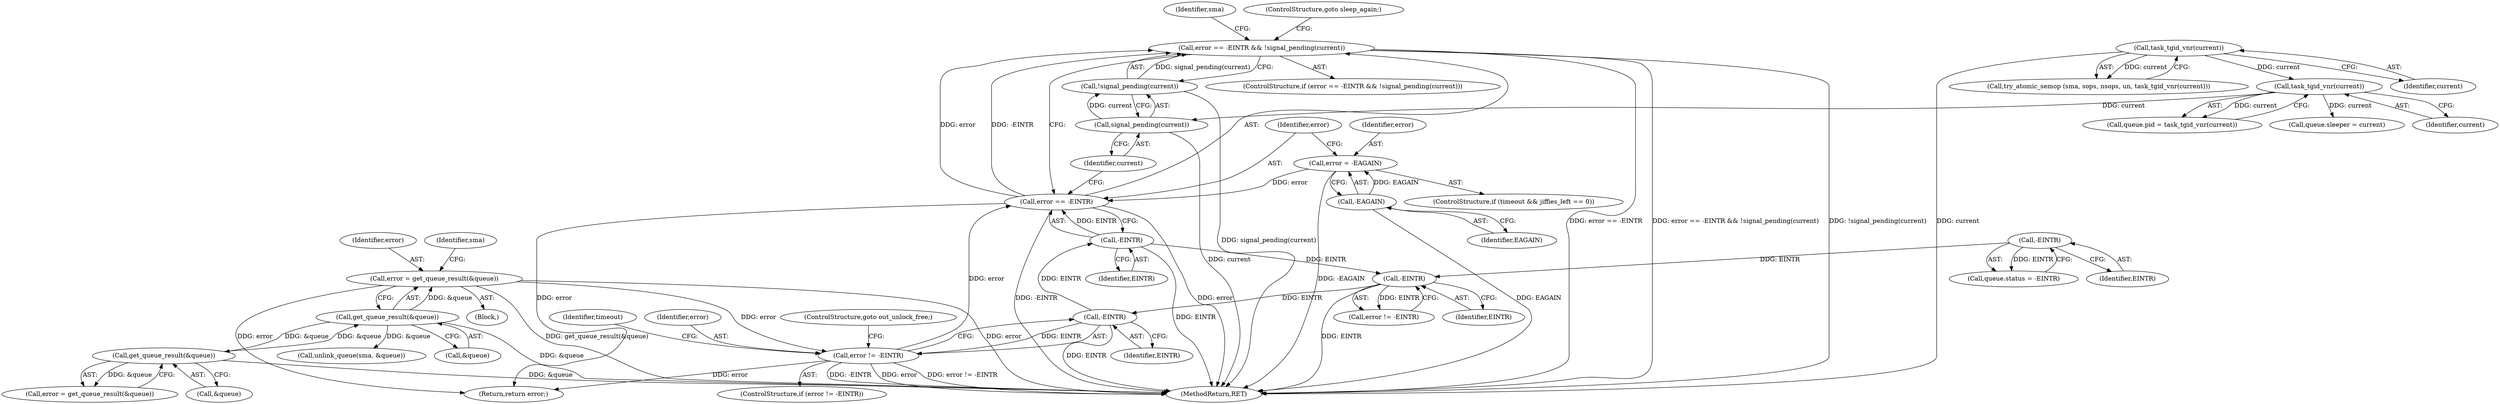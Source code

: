digraph "0_linux_6062a8dc0517bce23e3c2f7d2fea5e22411269a3_0@API" {
"1000604" [label="(Call,error == -EINTR && !signal_pending(current))"];
"1000605" [label="(Call,error == -EINTR)"];
"1000587" [label="(Call,error != -EINTR)"];
"1000576" [label="(Call,error = get_queue_result(&queue))"];
"1000578" [label="(Call,get_queue_result(&queue))"];
"1000556" [label="(Call,get_queue_result(&queue))"];
"1000589" [label="(Call,-EINTR)"];
"1000562" [label="(Call,-EINTR)"];
"1000530" [label="(Call,-EINTR)"];
"1000607" [label="(Call,-EINTR)"];
"1000599" [label="(Call,error = -EAGAIN)"];
"1000601" [label="(Call,-EAGAIN)"];
"1000609" [label="(Call,!signal_pending(current))"];
"1000610" [label="(Call,signal_pending(current))"];
"1000455" [label="(Call,task_tgid_vnr(current))"];
"1000415" [label="(Call,task_tgid_vnr(current))"];
"1000560" [label="(Call,error != -EINTR)"];
"1000605" [label="(Call,error == -EINTR)"];
"1000576" [label="(Call,error = get_queue_result(&queue))"];
"1000526" [label="(Call,queue.status = -EINTR)"];
"1000532" [label="(Call,queue.sleeper = current)"];
"1000613" [label="(Call,unlink_queue(sma, &queue))"];
"1000610" [label="(Call,signal_pending(current))"];
"1000455" [label="(Call,task_tgid_vnr(current))"];
"1000599" [label="(Call,error = -EAGAIN)"];
"1000589" [label="(Call,-EINTR)"];
"1000592" [label="(ControlStructure,goto out_unlock_free;)"];
"1000600" [label="(Identifier,error)"];
"1000608" [label="(Identifier,EINTR)"];
"1000416" [label="(Identifier,current)"];
"1000583" [label="(Identifier,sma)"];
"1000632" [label="(Return,return error;)"];
"1000119" [label="(Block,)"];
"1000557" [label="(Call,&queue)"];
"1000578" [label="(Call,get_queue_result(&queue))"];
"1000595" [label="(Identifier,timeout)"];
"1000604" [label="(Call,error == -EINTR && !signal_pending(current))"];
"1000606" [label="(Identifier,error)"];
"1000531" [label="(Identifier,EINTR)"];
"1000554" [label="(Call,error = get_queue_result(&queue))"];
"1000609" [label="(Call,!signal_pending(current))"];
"1000415" [label="(Call,task_tgid_vnr(current))"];
"1000410" [label="(Call,try_atomic_semop (sma, sops, nsops, un, task_tgid_vnr(current)))"];
"1000588" [label="(Identifier,error)"];
"1000601" [label="(Call,-EAGAIN)"];
"1000587" [label="(Call,error != -EINTR)"];
"1000577" [label="(Identifier,error)"];
"1000611" [label="(Identifier,current)"];
"1000614" [label="(Identifier,sma)"];
"1000593" [label="(ControlStructure,if (timeout && jiffies_left == 0))"];
"1000579" [label="(Call,&queue)"];
"1000607" [label="(Call,-EINTR)"];
"1000556" [label="(Call,get_queue_result(&queue))"];
"1000530" [label="(Call,-EINTR)"];
"1000456" [label="(Identifier,current)"];
"1000612" [label="(ControlStructure,goto sleep_again;)"];
"1000634" [label="(MethodReturn,RET)"];
"1000586" [label="(ControlStructure,if (error != -EINTR))"];
"1000562" [label="(Call,-EINTR)"];
"1000563" [label="(Identifier,EINTR)"];
"1000602" [label="(Identifier,EAGAIN)"];
"1000590" [label="(Identifier,EINTR)"];
"1000451" [label="(Call,queue.pid = task_tgid_vnr(current))"];
"1000603" [label="(ControlStructure,if (error == -EINTR && !signal_pending(current)))"];
"1000604" -> "1000603"  [label="AST: "];
"1000604" -> "1000605"  [label="CFG: "];
"1000604" -> "1000609"  [label="CFG: "];
"1000605" -> "1000604"  [label="AST: "];
"1000609" -> "1000604"  [label="AST: "];
"1000612" -> "1000604"  [label="CFG: "];
"1000614" -> "1000604"  [label="CFG: "];
"1000604" -> "1000634"  [label="DDG: error == -EINTR && !signal_pending(current)"];
"1000604" -> "1000634"  [label="DDG: error == -EINTR"];
"1000604" -> "1000634"  [label="DDG: !signal_pending(current)"];
"1000605" -> "1000604"  [label="DDG: error"];
"1000605" -> "1000604"  [label="DDG: -EINTR"];
"1000609" -> "1000604"  [label="DDG: signal_pending(current)"];
"1000605" -> "1000607"  [label="CFG: "];
"1000606" -> "1000605"  [label="AST: "];
"1000607" -> "1000605"  [label="AST: "];
"1000611" -> "1000605"  [label="CFG: "];
"1000605" -> "1000634"  [label="DDG: -EINTR"];
"1000605" -> "1000634"  [label="DDG: error"];
"1000587" -> "1000605"  [label="DDG: error"];
"1000599" -> "1000605"  [label="DDG: error"];
"1000607" -> "1000605"  [label="DDG: EINTR"];
"1000605" -> "1000632"  [label="DDG: error"];
"1000587" -> "1000586"  [label="AST: "];
"1000587" -> "1000589"  [label="CFG: "];
"1000588" -> "1000587"  [label="AST: "];
"1000589" -> "1000587"  [label="AST: "];
"1000592" -> "1000587"  [label="CFG: "];
"1000595" -> "1000587"  [label="CFG: "];
"1000587" -> "1000634"  [label="DDG: -EINTR"];
"1000587" -> "1000634"  [label="DDG: error"];
"1000587" -> "1000634"  [label="DDG: error != -EINTR"];
"1000576" -> "1000587"  [label="DDG: error"];
"1000589" -> "1000587"  [label="DDG: EINTR"];
"1000587" -> "1000632"  [label="DDG: error"];
"1000576" -> "1000119"  [label="AST: "];
"1000576" -> "1000578"  [label="CFG: "];
"1000577" -> "1000576"  [label="AST: "];
"1000578" -> "1000576"  [label="AST: "];
"1000583" -> "1000576"  [label="CFG: "];
"1000576" -> "1000634"  [label="DDG: error"];
"1000576" -> "1000634"  [label="DDG: get_queue_result(&queue)"];
"1000578" -> "1000576"  [label="DDG: &queue"];
"1000576" -> "1000632"  [label="DDG: error"];
"1000578" -> "1000579"  [label="CFG: "];
"1000579" -> "1000578"  [label="AST: "];
"1000578" -> "1000634"  [label="DDG: &queue"];
"1000578" -> "1000556"  [label="DDG: &queue"];
"1000556" -> "1000578"  [label="DDG: &queue"];
"1000578" -> "1000613"  [label="DDG: &queue"];
"1000556" -> "1000554"  [label="AST: "];
"1000556" -> "1000557"  [label="CFG: "];
"1000557" -> "1000556"  [label="AST: "];
"1000554" -> "1000556"  [label="CFG: "];
"1000556" -> "1000634"  [label="DDG: &queue"];
"1000556" -> "1000554"  [label="DDG: &queue"];
"1000589" -> "1000590"  [label="CFG: "];
"1000590" -> "1000589"  [label="AST: "];
"1000589" -> "1000634"  [label="DDG: EINTR"];
"1000562" -> "1000589"  [label="DDG: EINTR"];
"1000589" -> "1000607"  [label="DDG: EINTR"];
"1000562" -> "1000560"  [label="AST: "];
"1000562" -> "1000563"  [label="CFG: "];
"1000563" -> "1000562"  [label="AST: "];
"1000560" -> "1000562"  [label="CFG: "];
"1000562" -> "1000634"  [label="DDG: EINTR"];
"1000562" -> "1000560"  [label="DDG: EINTR"];
"1000530" -> "1000562"  [label="DDG: EINTR"];
"1000607" -> "1000562"  [label="DDG: EINTR"];
"1000530" -> "1000526"  [label="AST: "];
"1000530" -> "1000531"  [label="CFG: "];
"1000531" -> "1000530"  [label="AST: "];
"1000526" -> "1000530"  [label="CFG: "];
"1000530" -> "1000526"  [label="DDG: EINTR"];
"1000607" -> "1000608"  [label="CFG: "];
"1000608" -> "1000607"  [label="AST: "];
"1000607" -> "1000634"  [label="DDG: EINTR"];
"1000599" -> "1000593"  [label="AST: "];
"1000599" -> "1000601"  [label="CFG: "];
"1000600" -> "1000599"  [label="AST: "];
"1000601" -> "1000599"  [label="AST: "];
"1000606" -> "1000599"  [label="CFG: "];
"1000599" -> "1000634"  [label="DDG: -EAGAIN"];
"1000601" -> "1000599"  [label="DDG: EAGAIN"];
"1000601" -> "1000602"  [label="CFG: "];
"1000602" -> "1000601"  [label="AST: "];
"1000601" -> "1000634"  [label="DDG: EAGAIN"];
"1000609" -> "1000610"  [label="CFG: "];
"1000610" -> "1000609"  [label="AST: "];
"1000609" -> "1000634"  [label="DDG: signal_pending(current)"];
"1000610" -> "1000609"  [label="DDG: current"];
"1000610" -> "1000611"  [label="CFG: "];
"1000611" -> "1000610"  [label="AST: "];
"1000610" -> "1000634"  [label="DDG: current"];
"1000455" -> "1000610"  [label="DDG: current"];
"1000455" -> "1000451"  [label="AST: "];
"1000455" -> "1000456"  [label="CFG: "];
"1000456" -> "1000455"  [label="AST: "];
"1000451" -> "1000455"  [label="CFG: "];
"1000455" -> "1000451"  [label="DDG: current"];
"1000415" -> "1000455"  [label="DDG: current"];
"1000455" -> "1000532"  [label="DDG: current"];
"1000415" -> "1000410"  [label="AST: "];
"1000415" -> "1000416"  [label="CFG: "];
"1000416" -> "1000415"  [label="AST: "];
"1000410" -> "1000415"  [label="CFG: "];
"1000415" -> "1000634"  [label="DDG: current"];
"1000415" -> "1000410"  [label="DDG: current"];
}
